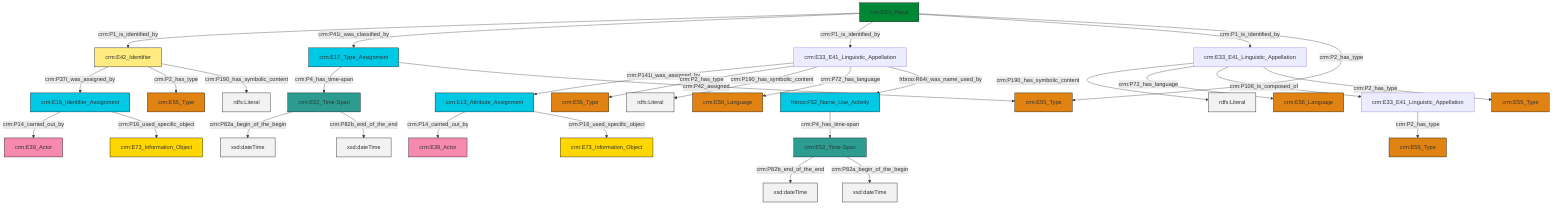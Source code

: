 graph TD
classDef Literal fill:#f2f2f2,stroke:#000000;
classDef CRM_Entity fill:#FFFFFF,stroke:#000000;
classDef Temporal_Entity fill:#00C9E6, stroke:#000000;
classDef Type fill:#E18312, stroke:#000000;
classDef Time-Span fill:#2C9C91, stroke:#000000;
classDef Appellation fill:#FFEB7F, stroke:#000000;
classDef Place fill:#008836, stroke:#000000;
classDef Persistent_Item fill:#B266B2, stroke:#000000;
classDef Conceptual_Object fill:#FFD700, stroke:#000000;
classDef Physical_Thing fill:#D2B48C, stroke:#000000;
classDef Actor fill:#f58aad, stroke:#000000;
classDef PC_Classes fill:#4ce600, stroke:#000000;
classDef Multi fill:#cccccc,stroke:#000000;

0["crm:E33_E41_Linguistic_Appellation"]:::Default -->|crm:P2_has_type| 1["crm:E55_Type"]:::Type
2["crm:E13_Attribute_Assignment"]:::Temporal_Entity -->|crm:P14_carried_out_by| 4["crm:E39_Actor"]:::Actor
5["crm:E33_E41_Linguistic_Appellation"]:::Default -->|crm:P141i_was_assigned_by| 2["crm:E13_Attribute_Assignment"]:::Temporal_Entity
6["crm:E52_Time-Span"]:::Time-Span -->|crm:P82b_end_of_the_end| 7[xsd:dateTime]:::Literal
8["crm:E53_Place"]:::Place -->|crm:P1_is_identified_by| 15["crm:E42_Identifier"]:::Appellation
15["crm:E42_Identifier"]:::Appellation -->|crm:P37i_was_assigned_by| 19["crm:E15_Identifier_Assignment"]:::Temporal_Entity
15["crm:E42_Identifier"]:::Appellation -->|crm:P2_has_type| 20["crm:E55_Type"]:::Type
8["crm:E53_Place"]:::Place -->|crm:P41i_was_classified_by| 25["crm:E17_Type_Assignment"]:::Temporal_Entity
23["crm:E33_E41_Linguistic_Appellation"]:::Default -->|crm:P190_has_symbolic_content| 26[rdfs:Literal]:::Literal
23["crm:E33_E41_Linguistic_Appellation"]:::Default -->|crm:P72_has_language| 27["crm:E56_Language"]:::Type
6["crm:E52_Time-Span"]:::Time-Span -->|crm:P82a_begin_of_the_begin| 28[xsd:dateTime]:::Literal
17["crm:E52_Time-Span"]:::Time-Span -->|crm:P82a_begin_of_the_begin| 29[xsd:dateTime]:::Literal
15["crm:E42_Identifier"]:::Appellation -->|crm:P190_has_symbolic_content| 30[rdfs:Literal]:::Literal
25["crm:E17_Type_Assignment"]:::Temporal_Entity -->|crm:P4_has_time-span| 17["crm:E52_Time-Span"]:::Time-Span
8["crm:E53_Place"]:::Place -->|crm:P1_is_identified_by| 5["crm:E33_E41_Linguistic_Appellation"]:::Default
8["crm:E53_Place"]:::Place -->|crm:P1_is_identified_by| 23["crm:E33_E41_Linguistic_Appellation"]:::Default
5["crm:E33_E41_Linguistic_Appellation"]:::Default -->|crm:P2_has_type| 31["crm:E55_Type"]:::Type
19["crm:E15_Identifier_Assignment"]:::Temporal_Entity -->|crm:P14_carried_out_by| 40["crm:E39_Actor"]:::Actor
23["crm:E33_E41_Linguistic_Appellation"]:::Default -->|crm:P106_is_composed_of| 0["crm:E33_E41_Linguistic_Appellation"]:::Default
19["crm:E15_Identifier_Assignment"]:::Temporal_Entity -->|crm:P16_used_specific_object| 42["crm:E73_Information_Object"]:::Conceptual_Object
8["crm:E53_Place"]:::Place -->|crm:P2_has_type| 43["crm:E55_Type"]:::Type
5["crm:E33_E41_Linguistic_Appellation"]:::Default -->|crm:P190_has_symbolic_content| 45[rdfs:Literal]:::Literal
37["frbroo:F52_Name_Use_Activity"]:::Temporal_Entity -->|crm:P4_has_time-span| 6["crm:E52_Time-Span"]:::Time-Span
23["crm:E33_E41_Linguistic_Appellation"]:::Default -->|crm:P2_has_type| 12["crm:E55_Type"]:::Type
5["crm:E33_E41_Linguistic_Appellation"]:::Default -->|crm:P72_has_language| 21["crm:E56_Language"]:::Type
2["crm:E13_Attribute_Assignment"]:::Temporal_Entity -->|crm:P16_used_specific_object| 10["crm:E73_Information_Object"]:::Conceptual_Object
17["crm:E52_Time-Span"]:::Time-Span -->|crm:P82b_end_of_the_end| 51[xsd:dateTime]:::Literal
5["crm:E33_E41_Linguistic_Appellation"]:::Default -->|frbroo:R64i_was_name_used_by| 37["frbroo:F52_Name_Use_Activity"]:::Temporal_Entity
25["crm:E17_Type_Assignment"]:::Temporal_Entity -->|crm:P42_assigned| 43["crm:E55_Type"]:::Type